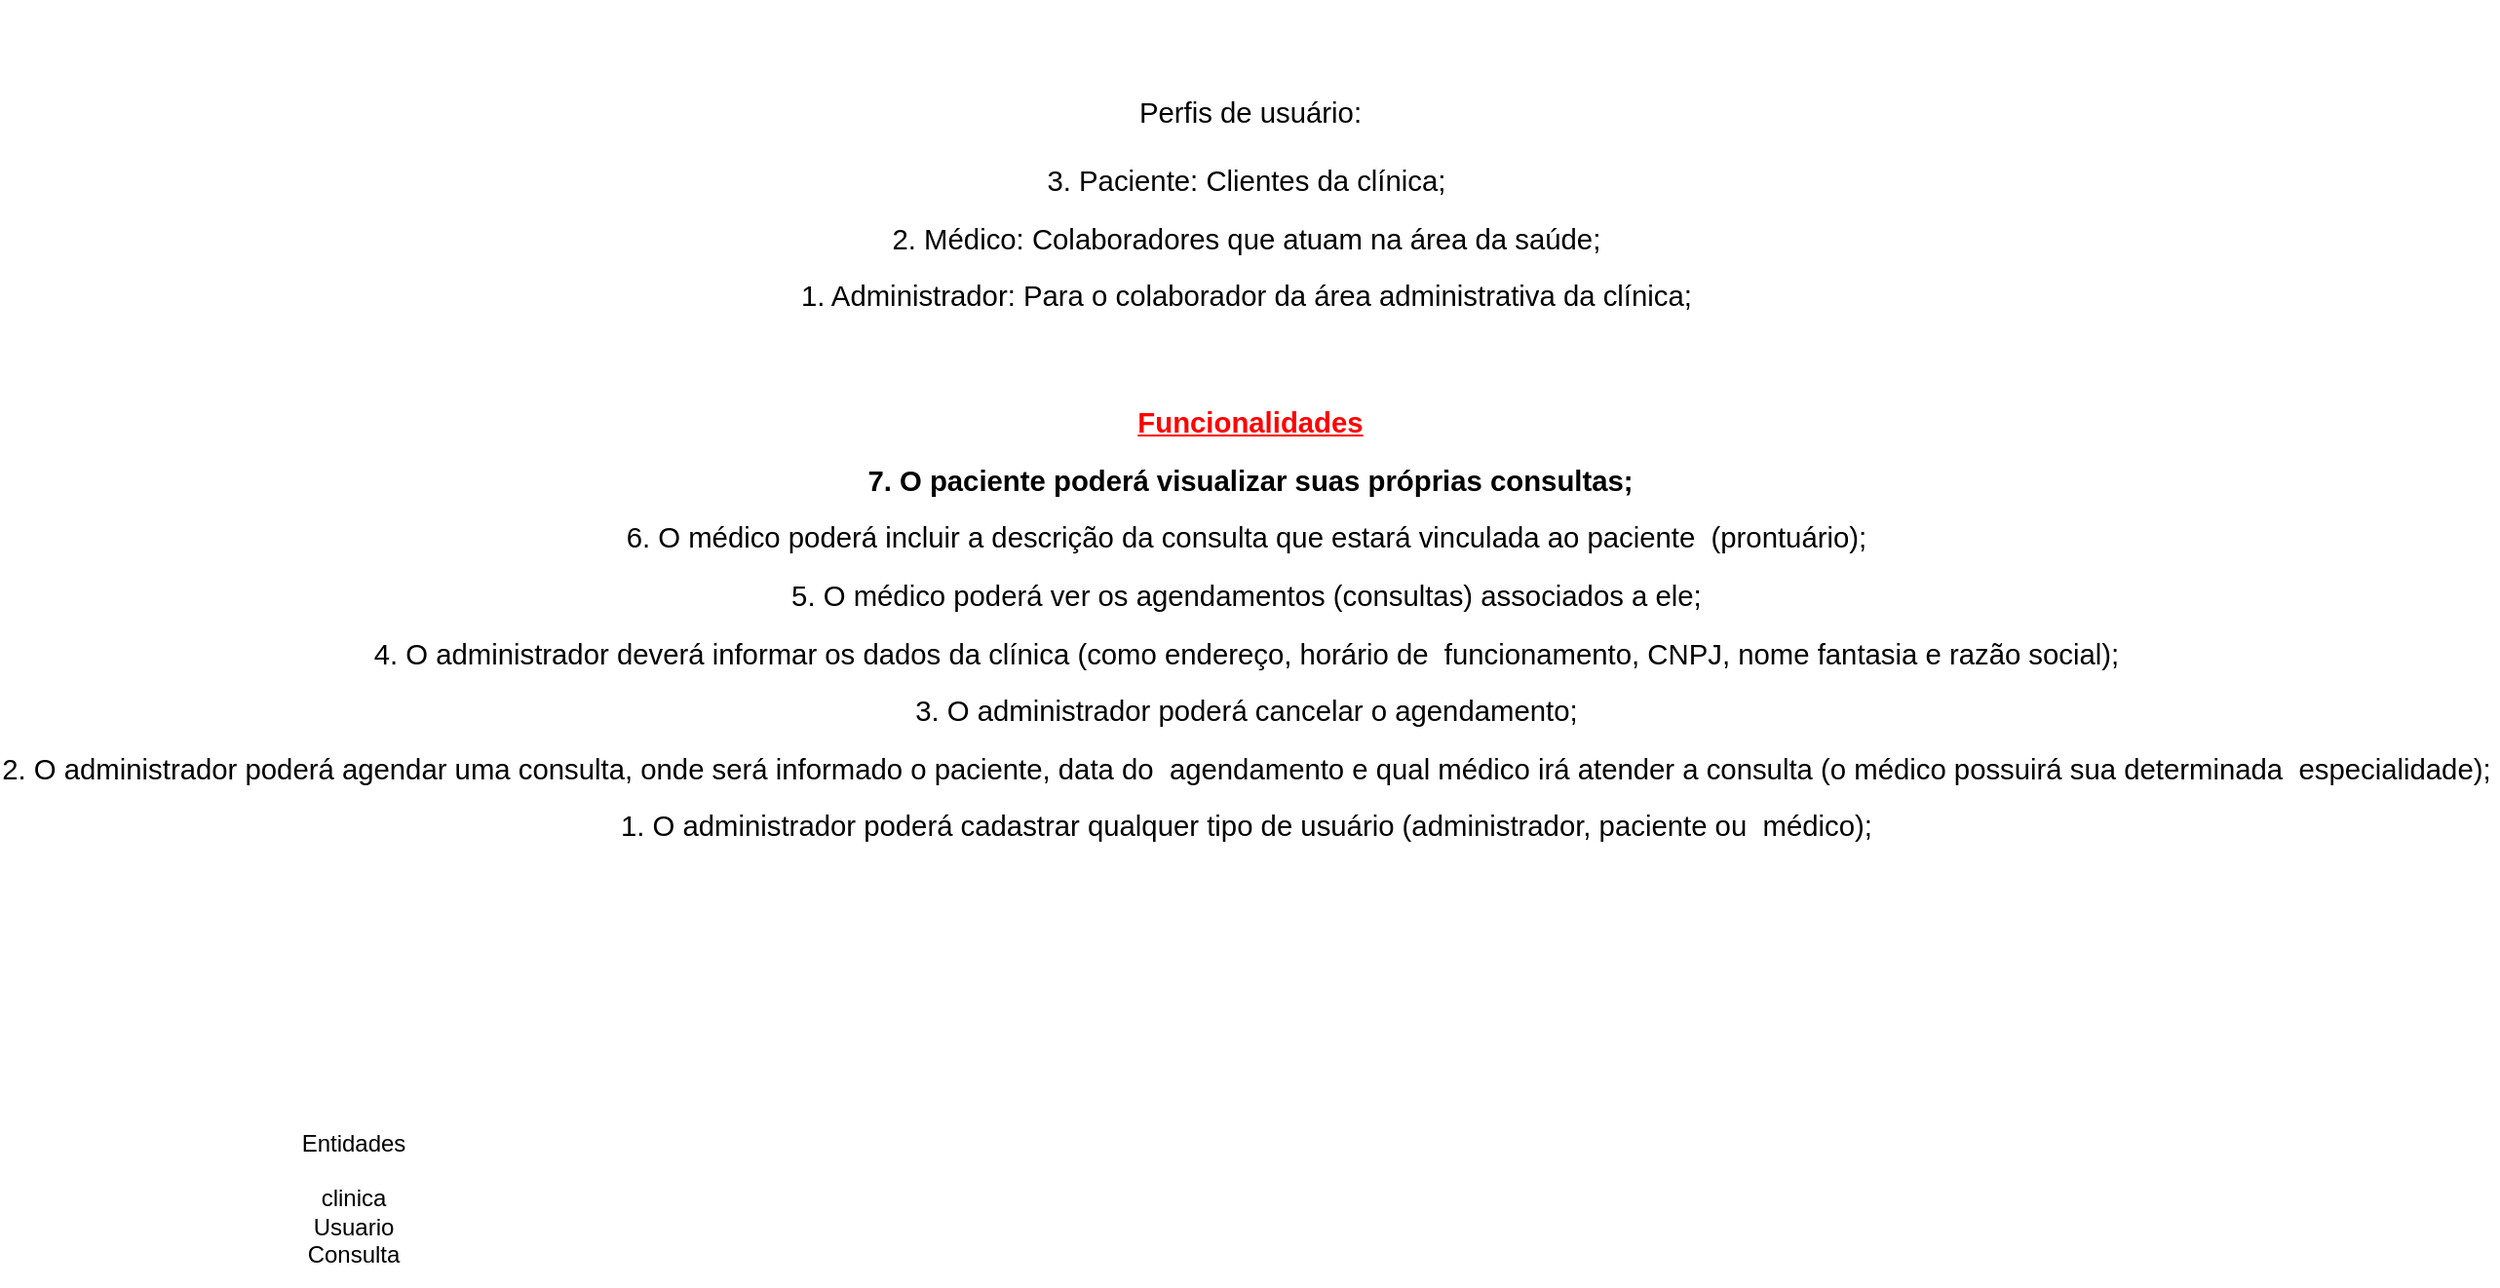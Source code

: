 <mxfile version="21.6.8" type="device">
  <diagram name="Página-1" id="kDGLIKbLC8arzBip92JE">
    <mxGraphModel dx="1740" dy="1668" grid="1" gridSize="10" guides="1" tooltips="1" connect="1" arrows="1" fold="1" page="1" pageScale="1" pageWidth="827" pageHeight="1169" math="0" shadow="0">
      <root>
        <mxCell id="0" />
        <mxCell id="1" parent="0" />
        <mxCell id="JOhVcg6eo0WuuI1ALw0U-1" value="&lt;p style=&quot;line-height:1.2;margin-left: 1.138pt;margin-top:8.579pt;margin-bottom:0pt;&quot; dir=&quot;ltr&quot;&gt;&lt;/p&gt;&lt;p style=&quot;line-height:1.2;margin-left: 1.314pt;margin-top:9.663pt;margin-bottom:0pt;&quot; dir=&quot;ltr&quot;&gt;&lt;/p&gt;&lt;p style=&quot;line-height:1.2;margin-left: 0.995pt;margin-top:9.663pt;margin-bottom:0pt;&quot; dir=&quot;ltr&quot;&gt;&lt;/p&gt;&lt;p style=&quot;line-height:1.2;margin-left: 0.929pt;margin-top:9.683pt;margin-bottom:0pt;&quot; dir=&quot;ltr&quot;&gt;&lt;/p&gt;&lt;p style=&quot;line-height:1.2;margin-left: 1.138pt;margin-top:9.413pt;margin-bottom:0pt;&quot; dir=&quot;ltr&quot;&gt;&lt;/p&gt;&lt;p style=&quot;line-height:1.318;margin-left: 1.204pt;margin-right: 0.252pt;text-indent: 0.11pt;margin-top:9.663pt;margin-bottom:0pt;&quot; dir=&quot;ltr&quot;&gt;&lt;/p&gt;&lt;p style=&quot;line-height:1.318;margin-left: 0.874pt;margin-right: -0.171pt;text-indent: 0.121pt;text-align: justify;margin-top:8.615pt;margin-bottom:0pt;&quot; dir=&quot;ltr&quot;&gt;&lt;/p&gt;&lt;p style=&quot;line-height:1.2;margin-left: 0.929pt;margin-top:8.585pt;margin-bottom:0pt;&quot; dir=&quot;ltr&quot;&gt;&lt;/p&gt;&lt;p style=&quot;line-height:1.319;margin-left: 0.577pt;margin-right: 0.186pt;text-indent: 0.055pt;margin-top:9.663pt;margin-bottom:0pt;&quot; dir=&quot;ltr&quot;&gt;&lt;/p&gt;&lt;p style=&quot;line-height:1.2;margin-left: 0.918pt;margin-top:8.568pt;margin-bottom:0pt;&quot; dir=&quot;ltr&quot;&gt;&lt;/p&gt;&lt;p style=&quot;line-height:1.318;margin-left: 0.951pt;margin-right: 0.197pt;text-indent: -0.143pt;margin-top:9.663pt;margin-bottom:0pt;padding:0pt 0pt 0pt 0.143pt;&quot; dir=&quot;ltr&quot;&gt;&lt;/p&gt;&lt;p style=&quot;line-height:1.2;margin-left: 0.907pt;margin-top:8.615pt;margin-bottom:0pt;&quot; dir=&quot;ltr&quot;&gt;&lt;/p&gt;&lt;div&gt;&lt;/div&gt;&lt;span style=&quot;font-size: 11pt; font-family: Calibri, sans-serif; color: rgb(255, 0, 0); background-color: transparent; font-weight: 700; font-variant-numeric: normal; font-variant-east-asian: normal; font-variant-alternates: normal; vertical-align: baseline;&quot;&gt;&lt;br&gt;&lt;/span&gt;&lt;p&gt;&lt;/p&gt;&lt;span style=&quot;font-size: 11pt; font-family: Calibri, sans-serif; background-color: transparent; font-variant-numeric: normal; font-variant-east-asian: normal; font-variant-alternates: normal; vertical-align: baseline;&quot;&gt;Perfis de usuário:&lt;br&gt;&lt;br&gt;3. Paciente: Clientes da clínica;&amp;nbsp;&lt;/span&gt;&lt;p&gt;&lt;/p&gt;&lt;span style=&quot;font-size: 11pt; font-family: Calibri, sans-serif; background-color: transparent; font-variant-numeric: normal; font-variant-east-asian: normal; font-variant-alternates: normal; vertical-align: baseline;&quot;&gt;2. Médico: Colaboradores que atuam na área da saúde;&amp;nbsp;&lt;/span&gt;&lt;p&gt;&lt;/p&gt;&lt;span style=&quot;font-size: 11pt; font-family: Calibri, sans-serif; background-color: transparent; font-variant-numeric: normal; font-variant-east-asian: normal; font-variant-alternates: normal; vertical-align: baseline;&quot;&gt;1. Administrador: Para o colaborador da área administrativa da clínica;&amp;nbsp;&lt;/span&gt;&lt;p&gt;&lt;/p&gt;&lt;span style=&quot;font-size: 11pt; font-family: Calibri, sans-serif; color: rgb(255, 0, 0); background-color: transparent; font-weight: 700; font-variant-numeric: normal; font-variant-east-asian: normal; font-variant-alternates: normal; text-decoration-line: underline; text-decoration-skip-ink: none; vertical-align: baseline;&quot;&gt;&lt;br&gt;&lt;/span&gt;&lt;span style=&quot;font-size: 11pt; font-family: Calibri, sans-serif; background-color: transparent; font-weight: 700; font-variant-numeric: normal; font-variant-east-asian: normal; font-variant-alternates: normal; vertical-align: baseline;&quot;&gt;&lt;font color=&quot;#ff0000&quot;&gt;&amp;nbsp;&lt;/font&gt;&lt;br&gt;&lt;span style=&quot;color: rgb(255, 0, 0); border-color: var(--border-color); font-variant-numeric: normal; font-variant-east-asian: normal; font-variant-alternates: normal; background-color: transparent; text-decoration-line: underline; font-size: 11pt; text-decoration-skip-ink: none; vertical-align: baseline;&quot;&gt;Funcionalidades&lt;/span&gt;&lt;font color=&quot;#ff0000&quot;&gt;&lt;span style=&quot;border-color: var(--border-color); font-variant-numeric: normal; font-variant-east-asian: normal; font-variant-alternates: normal; background-color: transparent; font-size: 11pt; vertical-align: baseline; border-color: var(--border-color); font-size: 11pt;&quot;&gt;&lt;/span&gt;&lt;/font&gt;&lt;p style=&quot;color: rgb(0, 0, 0); border-color: var(--border-color); font-family: Helvetica; font-size: 12px; font-weight: 400;&quot;&gt;&lt;/p&gt;&lt;span style=&quot;font-family: Helvetica; font-size: 12px; font-weight: 400; border-color: var(--border-color);&quot; id=&quot;docs-internal-guid-e8fbe055-7fff-46de-f747-735363b413e2&quot;&gt;&lt;/span&gt;7. O paciente poderá visualizar suas próprias consultas;&lt;p style=&quot;color: rgb(0, 0, 0); border-color: var(--border-color); font-family: Helvetica; font-size: 12px; font-weight: 400;&quot;&gt;&lt;/p&gt;&lt;span style=&quot;color: rgb(0, 0, 0); border-color: var(--border-color); font-variant-numeric: normal; font-variant-east-asian: normal; font-variant-alternates: normal; font-weight: 400; background-color: transparent; font-size: 11pt; vertical-align: baseline;&quot;&gt;6. O médico poderá incluir a descrição da consulta que estará vinculada ao paciente&amp;nbsp; (prontuário);&amp;nbsp;&lt;/span&gt;&lt;p style=&quot;color: rgb(0, 0, 0); border-color: var(--border-color); font-family: Helvetica; font-size: 12px; font-weight: 400;&quot;&gt;&lt;/p&gt;&lt;span style=&quot;color: rgb(0, 0, 0); border-color: var(--border-color); font-variant-numeric: normal; font-variant-east-asian: normal; font-variant-alternates: normal; font-weight: 400; background-color: transparent; font-size: 11pt; vertical-align: baseline;&quot;&gt;5. O médico poderá ver os agendamentos (consultas) associados a ele;&amp;nbsp;&lt;/span&gt;&lt;p style=&quot;color: rgb(0, 0, 0); border-color: var(--border-color); font-family: Helvetica; font-size: 12px; font-weight: 400;&quot;&gt;&lt;/p&gt;&lt;span style=&quot;color: rgb(0, 0, 0); border-color: var(--border-color); font-variant-numeric: normal; font-variant-east-asian: normal; font-variant-alternates: normal; font-weight: 400; background-color: transparent; font-size: 11pt; vertical-align: baseline;&quot;&gt;4. O administrador deverá informar os dados da clínica (como endereço, horário de&amp;nbsp; funcionamento, CNPJ, nome fantasia e razão social);&amp;nbsp;&lt;/span&gt;&lt;p style=&quot;color: rgb(0, 0, 0); border-color: var(--border-color); font-family: Helvetica; font-size: 12px; font-weight: 400;&quot;&gt;&lt;/p&gt;&lt;span style=&quot;color: rgb(0, 0, 0); border-color: var(--border-color); font-variant-numeric: normal; font-variant-east-asian: normal; font-variant-alternates: normal; font-weight: 400; background-color: transparent; font-size: 11pt; vertical-align: baseline;&quot;&gt;3. O administrador poderá cancelar o agendamento;&amp;nbsp;&lt;/span&gt;&lt;p style=&quot;color: rgb(0, 0, 0); border-color: var(--border-color); font-family: Helvetica; font-size: 12px; font-weight: 400;&quot;&gt;&lt;/p&gt;&lt;span style=&quot;color: rgb(0, 0, 0); border-color: var(--border-color); font-variant-numeric: normal; font-variant-east-asian: normal; font-variant-alternates: normal; font-weight: 400; background-color: transparent; font-size: 11pt; vertical-align: baseline;&quot;&gt;2. O administrador poderá agendar uma consulta, onde será informado o paciente, data do&amp;nbsp; agendamento e qual médico irá atender a consulta (o médico possuirá sua determinada&amp;nbsp; especialidade);&amp;nbsp;&lt;/span&gt;&lt;p style=&quot;color: rgb(0, 0, 0); border-color: var(--border-color); font-family: Helvetica; font-size: 12px; font-weight: 400;&quot;&gt;&lt;/p&gt;&lt;span style=&quot;color: rgb(0, 0, 0); border-color: var(--border-color); font-variant-numeric: normal; font-variant-east-asian: normal; font-variant-alternates: normal; font-weight: 400; background-color: transparent; font-size: 11pt; vertical-align: baseline;&quot;&gt;1. O administrador poderá cadastrar qualquer tipo de usuário (administrador, paciente ou&amp;nbsp; médico);&amp;nbsp;&lt;/span&gt;&lt;p style=&quot;color: rgb(0, 0, 0); border-color: var(--border-color); font-family: Helvetica; font-size: 12px; font-weight: 400;&quot;&gt;&lt;/p&gt;&lt;br&gt;&lt;/span&gt;&lt;span id=&quot;docs-internal-guid-e8fbe055-7fff-46de-f747-735363b413e2&quot;&gt;&lt;/span&gt;" style="text;html=1;align=center;verticalAlign=middle;resizable=0;points=[];autosize=1;strokeColor=none;fillColor=none;" vertex="1" parent="1">
          <mxGeometry x="-345" y="-142" width="1190" height="470" as="geometry" />
        </mxCell>
        <mxCell id="JOhVcg6eo0WuuI1ALw0U-2" value="Entidades&lt;br&gt;&lt;br&gt;clinica&lt;br&gt;Usuario&lt;br&gt;Consulta&lt;br&gt;" style="text;html=1;align=center;verticalAlign=middle;resizable=0;points=[];autosize=1;strokeColor=none;fillColor=none;" vertex="1" parent="1">
          <mxGeometry x="-250" y="428" width="80" height="90" as="geometry" />
        </mxCell>
      </root>
    </mxGraphModel>
  </diagram>
</mxfile>
